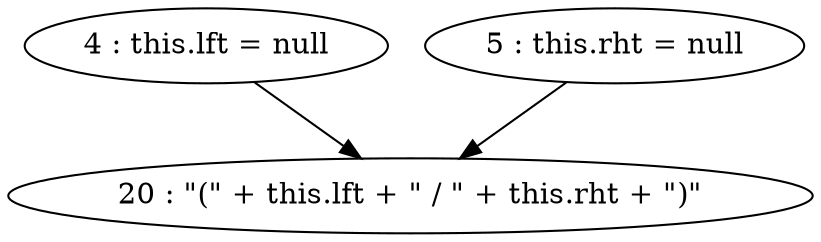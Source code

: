 digraph G {
"4 : this.lft = null"
"4 : this.lft = null" -> "20 : \"(\" + this.lft + \" / \" + this.rht + \")\""
"5 : this.rht = null"
"5 : this.rht = null" -> "20 : \"(\" + this.lft + \" / \" + this.rht + \")\""
"20 : \"(\" + this.lft + \" / \" + this.rht + \")\""
}